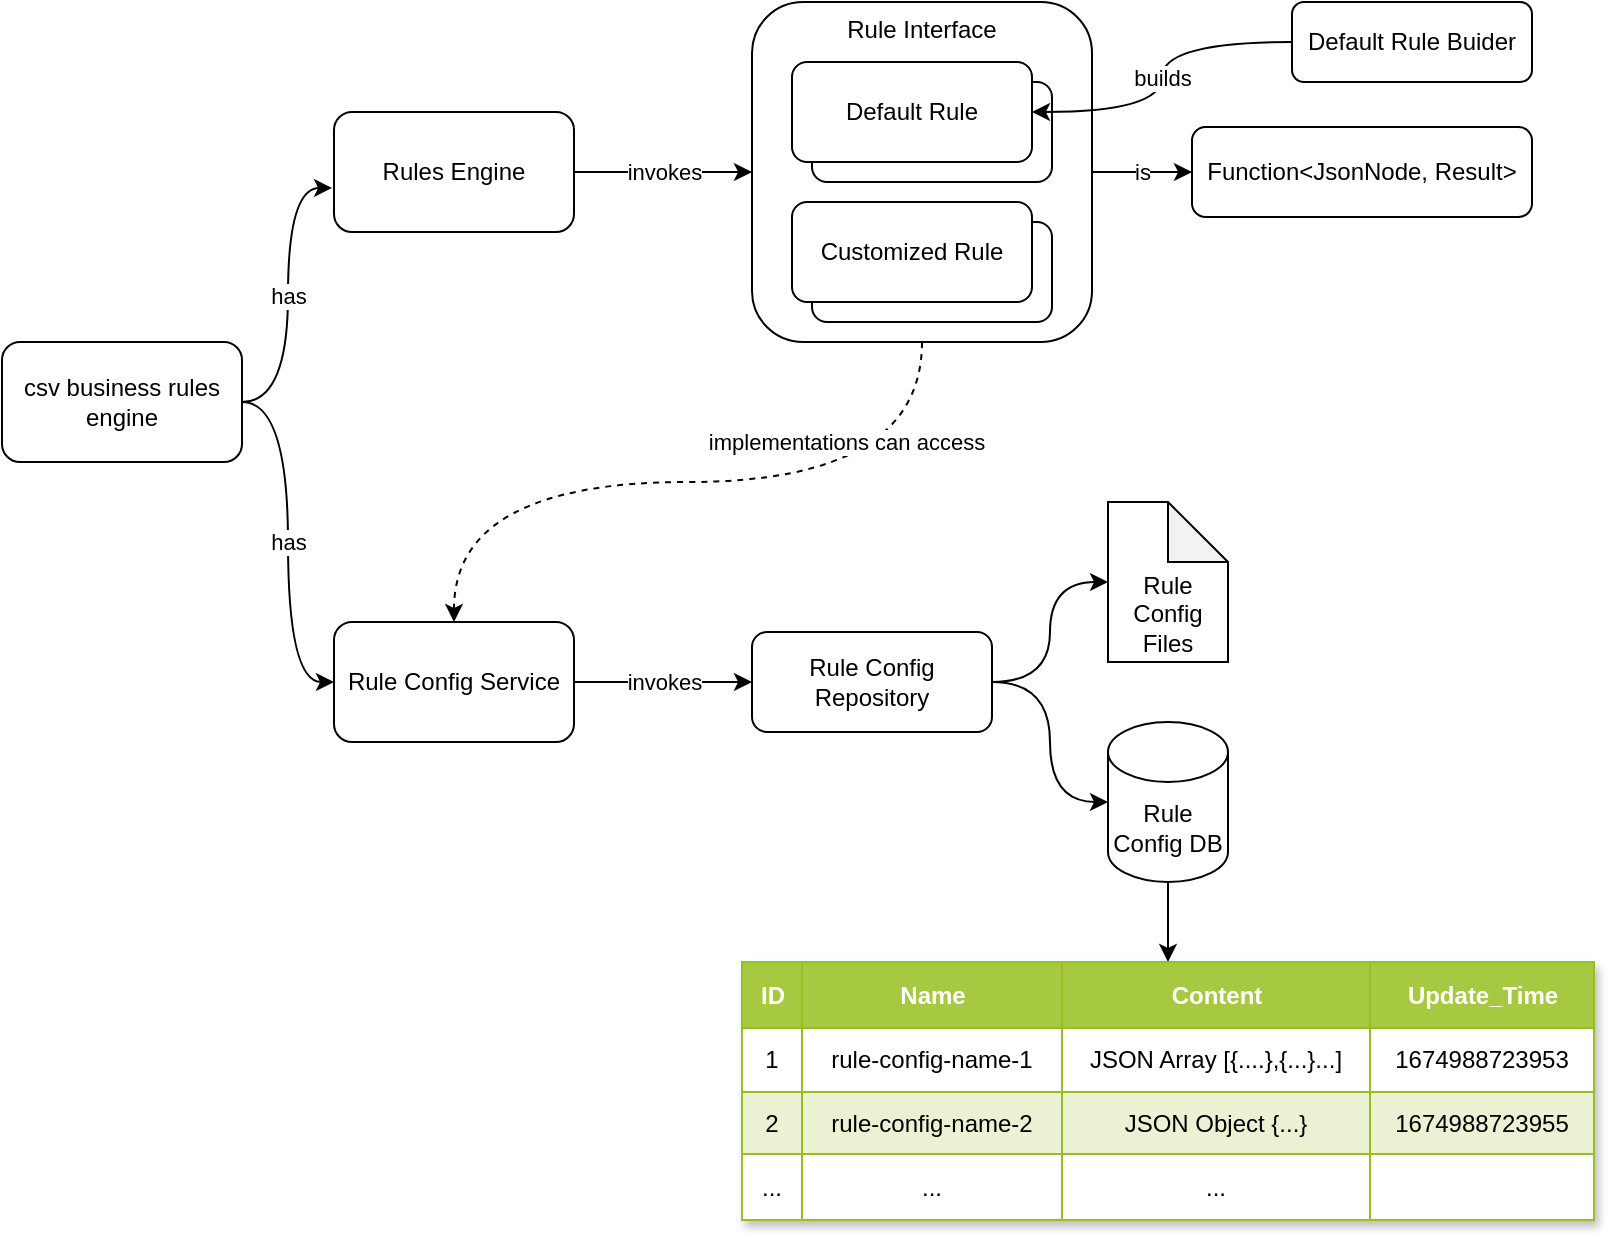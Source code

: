 <mxfile version="20.8.13" type="github">
  <diagram name="第 1 页" id="k_MjvAYGadmgMED4aWBA">
    <mxGraphModel dx="1434" dy="656" grid="1" gridSize="10" guides="1" tooltips="1" connect="1" arrows="1" fold="1" page="1" pageScale="1" pageWidth="827" pageHeight="1169" math="0" shadow="0">
      <root>
        <mxCell id="0" />
        <mxCell id="1" parent="0" />
        <mxCell id="qniWZXkrSbu6CSLmuXpC-33" value="has" style="edgeStyle=orthogonalEdgeStyle;curved=1;rounded=0;orthogonalLoop=1;jettySize=auto;html=1;entryX=-0.008;entryY=0.633;entryDx=0;entryDy=0;entryPerimeter=0;exitX=1;exitY=0.5;exitDx=0;exitDy=0;" parent="1" source="qniWZXkrSbu6CSLmuXpC-1" target="qniWZXkrSbu6CSLmuXpC-2" edge="1">
          <mxGeometry relative="1" as="geometry">
            <mxPoint x="70" y="170" as="sourcePoint" />
          </mxGeometry>
        </mxCell>
        <mxCell id="qniWZXkrSbu6CSLmuXpC-34" value="has" style="edgeStyle=orthogonalEdgeStyle;curved=1;rounded=0;orthogonalLoop=1;jettySize=auto;html=1;entryX=0;entryY=0.5;entryDx=0;entryDy=0;" parent="1" source="qniWZXkrSbu6CSLmuXpC-1" target="qniWZXkrSbu6CSLmuXpC-5" edge="1">
          <mxGeometry relative="1" as="geometry">
            <mxPoint x="180" y="310" as="targetPoint" />
          </mxGeometry>
        </mxCell>
        <mxCell id="qniWZXkrSbu6CSLmuXpC-1" value="csv business rules engine" style="rounded=1;whiteSpace=wrap;html=1;" parent="1" vertex="1">
          <mxGeometry x="10" y="180" width="120" height="60" as="geometry" />
        </mxCell>
        <mxCell id="qniWZXkrSbu6CSLmuXpC-54" value="invokes" style="edgeStyle=orthogonalEdgeStyle;curved=1;rounded=0;orthogonalLoop=1;jettySize=auto;html=1;entryX=0;entryY=0.5;entryDx=0;entryDy=0;exitX=1;exitY=0.5;exitDx=0;exitDy=0;" parent="1" source="qniWZXkrSbu6CSLmuXpC-2" target="qniWZXkrSbu6CSLmuXpC-45" edge="1">
          <mxGeometry relative="1" as="geometry">
            <mxPoint x="331" y="95" as="sourcePoint" />
          </mxGeometry>
        </mxCell>
        <mxCell id="qniWZXkrSbu6CSLmuXpC-2" value="Rules Engine" style="rounded=1;whiteSpace=wrap;html=1;" parent="1" vertex="1">
          <mxGeometry x="176" y="65" width="120" height="60" as="geometry" />
        </mxCell>
        <mxCell id="qniWZXkrSbu6CSLmuXpC-56" style="edgeStyle=orthogonalEdgeStyle;curved=1;rounded=0;orthogonalLoop=1;jettySize=auto;html=1;" parent="1" source="qniWZXkrSbu6CSLmuXpC-4" target="qniWZXkrSbu6CSLmuXpC-13" edge="1">
          <mxGeometry relative="1" as="geometry" />
        </mxCell>
        <mxCell id="qniWZXkrSbu6CSLmuXpC-4" value="Rule Config DB" style="shape=cylinder3;whiteSpace=wrap;html=1;boundedLbl=1;backgroundOutline=1;size=15;" parent="1" vertex="1">
          <mxGeometry x="563" y="370" width="60" height="80" as="geometry" />
        </mxCell>
        <mxCell id="whABC5RCjYTY_ZpFyo8G-1" style="edgeStyle=orthogonalEdgeStyle;curved=1;rounded=0;orthogonalLoop=1;jettySize=auto;html=1;entryX=0;entryY=0.5;entryDx=0;entryDy=0;entryPerimeter=0;exitX=1;exitY=0.5;exitDx=0;exitDy=0;" parent="1" source="NUIzNvh8BpzUtb_C3xTs-2" target="qniWZXkrSbu6CSLmuXpC-6" edge="1">
          <mxGeometry relative="1" as="geometry">
            <mxPoint x="450" y="350" as="sourcePoint" />
          </mxGeometry>
        </mxCell>
        <mxCell id="whABC5RCjYTY_ZpFyo8G-2" style="edgeStyle=orthogonalEdgeStyle;curved=1;rounded=0;orthogonalLoop=1;jettySize=auto;html=1;entryX=0;entryY=0.5;entryDx=0;entryDy=0;entryPerimeter=0;exitX=1;exitY=0.5;exitDx=0;exitDy=0;" parent="1" source="NUIzNvh8BpzUtb_C3xTs-2" target="qniWZXkrSbu6CSLmuXpC-4" edge="1">
          <mxGeometry relative="1" as="geometry">
            <mxPoint x="450" y="350" as="sourcePoint" />
          </mxGeometry>
        </mxCell>
        <mxCell id="NUIzNvh8BpzUtb_C3xTs-4" value="invokes" style="edgeStyle=orthogonalEdgeStyle;rounded=0;orthogonalLoop=1;jettySize=auto;html=1;entryX=0;entryY=0.5;entryDx=0;entryDy=0;" edge="1" parent="1" source="qniWZXkrSbu6CSLmuXpC-5" target="NUIzNvh8BpzUtb_C3xTs-2">
          <mxGeometry relative="1" as="geometry" />
        </mxCell>
        <mxCell id="qniWZXkrSbu6CSLmuXpC-5" value="Rule Config Service" style="rounded=1;whiteSpace=wrap;html=1;" parent="1" vertex="1">
          <mxGeometry x="176" y="320" width="120" height="60" as="geometry" />
        </mxCell>
        <mxCell id="qniWZXkrSbu6CSLmuXpC-6" value="Rule Config Files" style="shape=note;whiteSpace=wrap;html=1;backgroundOutline=1;darkOpacity=0.05;verticalAlign=bottom;" parent="1" vertex="1">
          <mxGeometry x="563" y="260" width="60" height="80" as="geometry" />
        </mxCell>
        <mxCell id="qniWZXkrSbu6CSLmuXpC-11" value="Default Rule Buider" style="rounded=1;whiteSpace=wrap;html=1;" parent="1" vertex="1">
          <mxGeometry x="655" y="10" width="120" height="40" as="geometry" />
        </mxCell>
        <mxCell id="qniWZXkrSbu6CSLmuXpC-12" value="Assets" style="childLayout=tableLayout;recursiveResize=0;strokeColor=#98bf21;fillColor=#A7C942;shadow=1;" parent="1" vertex="1">
          <mxGeometry x="380" y="490" width="426" height="129" as="geometry" />
        </mxCell>
        <mxCell id="qniWZXkrSbu6CSLmuXpC-13" style="shape=tableRow;horizontal=0;startSize=0;swimlaneHead=0;swimlaneBody=0;top=0;left=0;bottom=0;right=0;dropTarget=0;collapsible=0;recursiveResize=0;expand=0;fontStyle=0;strokeColor=inherit;fillColor=#ffffff;" parent="qniWZXkrSbu6CSLmuXpC-12" vertex="1">
          <mxGeometry width="426" height="33" as="geometry" />
        </mxCell>
        <mxCell id="qniWZXkrSbu6CSLmuXpC-14" value="ID" style="connectable=0;recursiveResize=0;strokeColor=inherit;fillColor=#A7C942;align=center;fontStyle=1;fontColor=#FFFFFF;html=1;" parent="qniWZXkrSbu6CSLmuXpC-13" vertex="1">
          <mxGeometry width="30" height="33" as="geometry">
            <mxRectangle width="30" height="33" as="alternateBounds" />
          </mxGeometry>
        </mxCell>
        <mxCell id="qniWZXkrSbu6CSLmuXpC-15" value="Name" style="connectable=0;recursiveResize=0;strokeColor=inherit;fillColor=#A7C942;align=center;fontStyle=1;fontColor=#FFFFFF;html=1;" parent="qniWZXkrSbu6CSLmuXpC-13" vertex="1">
          <mxGeometry x="30" width="130" height="33" as="geometry">
            <mxRectangle width="130" height="33" as="alternateBounds" />
          </mxGeometry>
        </mxCell>
        <mxCell id="qniWZXkrSbu6CSLmuXpC-16" value="Content" style="connectable=0;recursiveResize=0;strokeColor=inherit;fillColor=#A7C942;align=center;fontStyle=1;fontColor=#FFFFFF;html=1;" parent="qniWZXkrSbu6CSLmuXpC-13" vertex="1">
          <mxGeometry x="160" width="154" height="33" as="geometry">
            <mxRectangle width="154" height="33" as="alternateBounds" />
          </mxGeometry>
        </mxCell>
        <mxCell id="yBBIsF3UrsAaMuduXMUM-3" value="Update_Time" style="connectable=0;recursiveResize=0;strokeColor=inherit;fillColor=#A7C942;align=center;fontStyle=1;fontColor=#FFFFFF;html=1;" parent="qniWZXkrSbu6CSLmuXpC-13" vertex="1">
          <mxGeometry x="314" width="112" height="33" as="geometry">
            <mxRectangle width="112" height="33" as="alternateBounds" />
          </mxGeometry>
        </mxCell>
        <mxCell id="qniWZXkrSbu6CSLmuXpC-17" value="" style="shape=tableRow;horizontal=0;startSize=0;swimlaneHead=0;swimlaneBody=0;top=0;left=0;bottom=0;right=0;dropTarget=0;collapsible=0;recursiveResize=0;expand=0;fontStyle=0;strokeColor=inherit;fillColor=#ffffff;" parent="qniWZXkrSbu6CSLmuXpC-12" vertex="1">
          <mxGeometry y="33" width="426" height="32" as="geometry" />
        </mxCell>
        <mxCell id="qniWZXkrSbu6CSLmuXpC-18" value="1" style="connectable=0;recursiveResize=0;strokeColor=inherit;fillColor=inherit;align=center;whiteSpace=wrap;html=1;" parent="qniWZXkrSbu6CSLmuXpC-17" vertex="1">
          <mxGeometry width="30" height="32" as="geometry">
            <mxRectangle width="30" height="32" as="alternateBounds" />
          </mxGeometry>
        </mxCell>
        <mxCell id="qniWZXkrSbu6CSLmuXpC-19" value="rule-config-name-1" style="connectable=0;recursiveResize=0;strokeColor=inherit;fillColor=inherit;align=center;whiteSpace=wrap;html=1;" parent="qniWZXkrSbu6CSLmuXpC-17" vertex="1">
          <mxGeometry x="30" width="130" height="32" as="geometry">
            <mxRectangle width="130" height="32" as="alternateBounds" />
          </mxGeometry>
        </mxCell>
        <mxCell id="qniWZXkrSbu6CSLmuXpC-20" value="JSON Array [{....},{...}...]" style="connectable=0;recursiveResize=0;strokeColor=inherit;fillColor=inherit;align=center;whiteSpace=wrap;html=1;" parent="qniWZXkrSbu6CSLmuXpC-17" vertex="1">
          <mxGeometry x="160" width="154" height="32" as="geometry">
            <mxRectangle width="154" height="32" as="alternateBounds" />
          </mxGeometry>
        </mxCell>
        <mxCell id="yBBIsF3UrsAaMuduXMUM-4" value="1674988723953" style="connectable=0;recursiveResize=0;strokeColor=inherit;fillColor=inherit;align=center;whiteSpace=wrap;html=1;" parent="qniWZXkrSbu6CSLmuXpC-17" vertex="1">
          <mxGeometry x="314" width="112" height="32" as="geometry">
            <mxRectangle width="112" height="32" as="alternateBounds" />
          </mxGeometry>
        </mxCell>
        <mxCell id="qniWZXkrSbu6CSLmuXpC-21" value="" style="shape=tableRow;horizontal=0;startSize=0;swimlaneHead=0;swimlaneBody=0;top=0;left=0;bottom=0;right=0;dropTarget=0;collapsible=0;recursiveResize=0;expand=0;fontStyle=1;strokeColor=inherit;fillColor=#EAF2D3;" parent="qniWZXkrSbu6CSLmuXpC-12" vertex="1">
          <mxGeometry y="65" width="426" height="31" as="geometry" />
        </mxCell>
        <mxCell id="qniWZXkrSbu6CSLmuXpC-22" value="2" style="connectable=0;recursiveResize=0;strokeColor=inherit;fillColor=inherit;whiteSpace=wrap;html=1;" parent="qniWZXkrSbu6CSLmuXpC-21" vertex="1">
          <mxGeometry width="30" height="31" as="geometry">
            <mxRectangle width="30" height="31" as="alternateBounds" />
          </mxGeometry>
        </mxCell>
        <mxCell id="qniWZXkrSbu6CSLmuXpC-23" value="rule-config-name-2" style="connectable=0;recursiveResize=0;strokeColor=inherit;fillColor=inherit;whiteSpace=wrap;html=1;" parent="qniWZXkrSbu6CSLmuXpC-21" vertex="1">
          <mxGeometry x="30" width="130" height="31" as="geometry">
            <mxRectangle width="130" height="31" as="alternateBounds" />
          </mxGeometry>
        </mxCell>
        <mxCell id="qniWZXkrSbu6CSLmuXpC-24" value="JSON Object {...}" style="connectable=0;recursiveResize=0;strokeColor=inherit;fillColor=inherit;whiteSpace=wrap;html=1;" parent="qniWZXkrSbu6CSLmuXpC-21" vertex="1">
          <mxGeometry x="160" width="154" height="31" as="geometry">
            <mxRectangle width="154" height="31" as="alternateBounds" />
          </mxGeometry>
        </mxCell>
        <mxCell id="yBBIsF3UrsAaMuduXMUM-5" value="1674988723955" style="connectable=0;recursiveResize=0;strokeColor=inherit;fillColor=inherit;whiteSpace=wrap;html=1;" parent="qniWZXkrSbu6CSLmuXpC-21" vertex="1">
          <mxGeometry x="314" width="112" height="31" as="geometry">
            <mxRectangle width="112" height="31" as="alternateBounds" />
          </mxGeometry>
        </mxCell>
        <mxCell id="qniWZXkrSbu6CSLmuXpC-25" value="" style="shape=tableRow;horizontal=0;startSize=0;swimlaneHead=0;swimlaneBody=0;top=0;left=0;bottom=0;right=0;dropTarget=0;collapsible=0;recursiveResize=0;expand=0;fontStyle=0;strokeColor=inherit;fillColor=#ffffff;" parent="qniWZXkrSbu6CSLmuXpC-12" vertex="1">
          <mxGeometry y="96" width="426" height="33" as="geometry" />
        </mxCell>
        <mxCell id="qniWZXkrSbu6CSLmuXpC-26" value="..." style="connectable=0;recursiveResize=0;strokeColor=inherit;fillColor=inherit;fontStyle=0;align=center;whiteSpace=wrap;html=1;" parent="qniWZXkrSbu6CSLmuXpC-25" vertex="1">
          <mxGeometry width="30" height="33" as="geometry">
            <mxRectangle width="30" height="33" as="alternateBounds" />
          </mxGeometry>
        </mxCell>
        <mxCell id="qniWZXkrSbu6CSLmuXpC-27" value="..." style="connectable=0;recursiveResize=0;strokeColor=inherit;fillColor=inherit;fontStyle=0;align=center;whiteSpace=wrap;html=1;" parent="qniWZXkrSbu6CSLmuXpC-25" vertex="1">
          <mxGeometry x="30" width="130" height="33" as="geometry">
            <mxRectangle width="130" height="33" as="alternateBounds" />
          </mxGeometry>
        </mxCell>
        <mxCell id="qniWZXkrSbu6CSLmuXpC-28" value="..." style="connectable=0;recursiveResize=0;strokeColor=inherit;fillColor=inherit;fontStyle=0;align=center;whiteSpace=wrap;html=1;" parent="qniWZXkrSbu6CSLmuXpC-25" vertex="1">
          <mxGeometry x="160" width="154" height="33" as="geometry">
            <mxRectangle width="154" height="33" as="alternateBounds" />
          </mxGeometry>
        </mxCell>
        <mxCell id="yBBIsF3UrsAaMuduXMUM-6" style="connectable=0;recursiveResize=0;strokeColor=inherit;fillColor=inherit;fontStyle=0;align=center;whiteSpace=wrap;html=1;" parent="qniWZXkrSbu6CSLmuXpC-25" vertex="1">
          <mxGeometry x="314" width="112" height="33" as="geometry">
            <mxRectangle width="112" height="33" as="alternateBounds" />
          </mxGeometry>
        </mxCell>
        <mxCell id="whABC5RCjYTY_ZpFyo8G-3" value="is" style="edgeStyle=orthogonalEdgeStyle;curved=1;rounded=0;orthogonalLoop=1;jettySize=auto;html=1;entryX=0;entryY=0.5;entryDx=0;entryDy=0;exitX=1;exitY=0.5;exitDx=0;exitDy=0;" parent="1" source="qniWZXkrSbu6CSLmuXpC-45" target="qniWZXkrSbu6CSLmuXpC-52" edge="1">
          <mxGeometry relative="1" as="geometry" />
        </mxCell>
        <mxCell id="HUguJ1zSQx9U1E5bz3AY-3" value="implementations can access" style="edgeStyle=orthogonalEdgeStyle;curved=1;rounded=0;orthogonalLoop=1;jettySize=auto;html=1;entryX=0.5;entryY=0;entryDx=0;entryDy=0;dashed=1;exitX=0.5;exitY=1;exitDx=0;exitDy=0;" parent="1" source="qniWZXkrSbu6CSLmuXpC-45" target="qniWZXkrSbu6CSLmuXpC-5" edge="1">
          <mxGeometry x="-0.419" y="-20" relative="1" as="geometry">
            <mxPoint as="offset" />
          </mxGeometry>
        </mxCell>
        <mxCell id="qniWZXkrSbu6CSLmuXpC-45" value="Rule Interface" style="rounded=1;whiteSpace=wrap;html=1;verticalAlign=top;" parent="1" vertex="1">
          <mxGeometry x="385" y="10" width="170" height="170" as="geometry" />
        </mxCell>
        <mxCell id="qniWZXkrSbu6CSLmuXpC-46" value="" style="group" parent="1" vertex="1" connectable="0">
          <mxGeometry x="405" y="110" width="130" height="60" as="geometry" />
        </mxCell>
        <mxCell id="qniWZXkrSbu6CSLmuXpC-37" value="Customized Rule" style="rounded=1;whiteSpace=wrap;html=1;" parent="qniWZXkrSbu6CSLmuXpC-46" vertex="1">
          <mxGeometry x="10" y="10" width="120" height="50" as="geometry" />
        </mxCell>
        <mxCell id="qniWZXkrSbu6CSLmuXpC-38" value="Customized Rule" style="rounded=1;whiteSpace=wrap;html=1;" parent="qniWZXkrSbu6CSLmuXpC-46" vertex="1">
          <mxGeometry width="120" height="50" as="geometry" />
        </mxCell>
        <mxCell id="qniWZXkrSbu6CSLmuXpC-47" value="" style="group" parent="1" vertex="1" connectable="0">
          <mxGeometry x="405" y="40" width="130" height="60" as="geometry" />
        </mxCell>
        <mxCell id="qniWZXkrSbu6CSLmuXpC-40" value="Default Rule" style="rounded=1;whiteSpace=wrap;html=1;" parent="qniWZXkrSbu6CSLmuXpC-47" vertex="1">
          <mxGeometry x="10" y="10" width="120" height="50" as="geometry" />
        </mxCell>
        <mxCell id="qniWZXkrSbu6CSLmuXpC-41" value="Default Rule" style="rounded=1;whiteSpace=wrap;html=1;" parent="qniWZXkrSbu6CSLmuXpC-47" vertex="1">
          <mxGeometry width="120" height="50" as="geometry" />
        </mxCell>
        <mxCell id="qniWZXkrSbu6CSLmuXpC-44" value="builds" style="edgeStyle=orthogonalEdgeStyle;curved=1;rounded=0;orthogonalLoop=1;jettySize=auto;html=1;" parent="1" source="qniWZXkrSbu6CSLmuXpC-11" target="qniWZXkrSbu6CSLmuXpC-41" edge="1">
          <mxGeometry relative="1" as="geometry" />
        </mxCell>
        <mxCell id="qniWZXkrSbu6CSLmuXpC-52" value="Function&amp;lt;JsonNode, Result&amp;gt;" style="rounded=1;whiteSpace=wrap;html=1;" parent="1" vertex="1">
          <mxGeometry x="605" y="72.5" width="170" height="45" as="geometry" />
        </mxCell>
        <mxCell id="NUIzNvh8BpzUtb_C3xTs-2" value="Rule Config Repository" style="rounded=1;whiteSpace=wrap;html=1;" vertex="1" parent="1">
          <mxGeometry x="385" y="325" width="120" height="50" as="geometry" />
        </mxCell>
      </root>
    </mxGraphModel>
  </diagram>
</mxfile>
